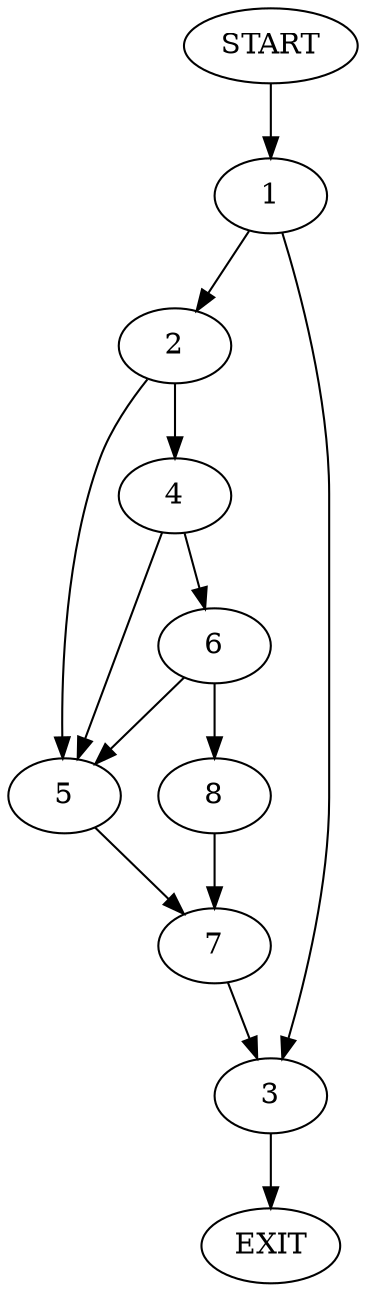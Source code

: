 digraph {
0 [label="START"];
1;
2;
3;
4;
5;
6;
7;
8;
9 [label="EXIT"];
0 -> 1;
1 -> 2;
1 -> 3;
3 -> 9;
2 -> 4;
2 -> 5;
4 -> 6;
4 -> 5;
5 -> 7;
6 -> 8;
6 -> 5;
8 -> 7;
7 -> 3;
}